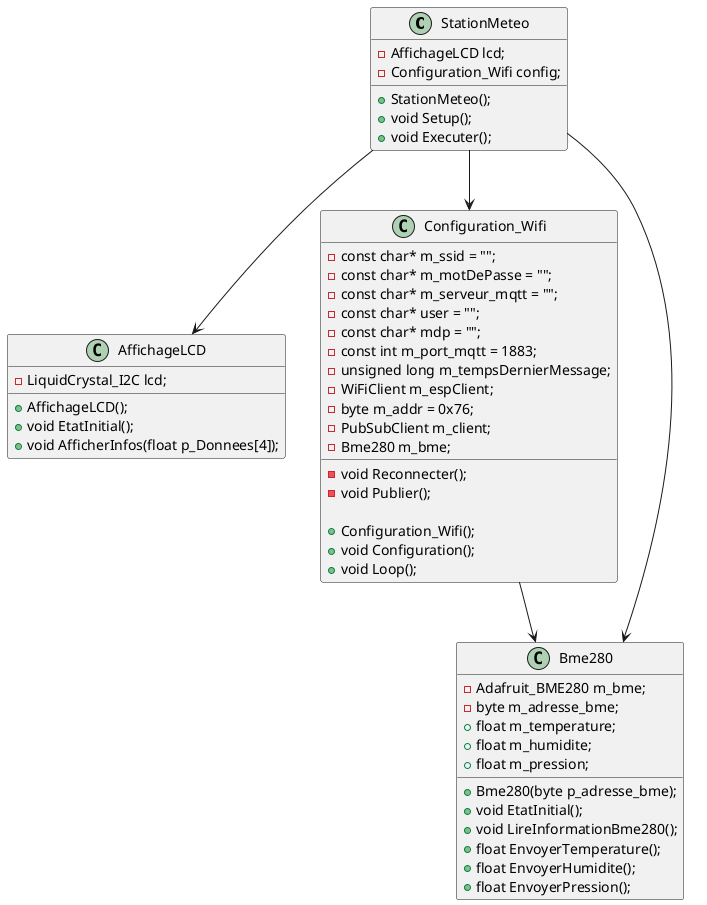 @startuml StationMeteo

class StationMeteo {
    - AffichageLCD lcd;
    - Configuration_Wifi config;

    + StationMeteo();
    + void Setup();
    + void Executer();
}

class Bme280 {
    - Adafruit_BME280 m_bme;
    - byte m_adresse_bme;
    + float m_temperature;
    + float m_humidite;
    + float m_pression;

    + Bme280(byte p_adresse_bme);
    + void EtatInitial();
    + void LireInformationBme280();
    + float EnvoyerTemperature();
    + float EnvoyerHumidite();
    + float EnvoyerPression();
}

class AffichageLCD {
    - LiquidCrystal_I2C lcd;

    + AffichageLCD();
    + void EtatInitial();
    + void AfficherInfos(float p_Donnees[4]);
}

class Configuration_Wifi {
    - const char* m_ssid = "";
	- const char* m_motDePasse = "";
	- const char* m_serveur_mqtt = "";
    - const char* user = "";
    - const char* mdp = "";
    - const int m_port_mqtt = 1883;
    - unsigned long m_tempsDernierMessage;
    - WiFiClient m_espClient;
    - byte m_addr = 0x76;
    - PubSubClient m_client;
    - Bme280 m_bme;
    - void Reconnecter();
    - void Publier();

    + Configuration_Wifi();
    + void Configuration();
    + void Loop();
}

Configuration_Wifi --> Bme280
StationMeteo --> Configuration_Wifi
StationMeteo --> AffichageLCD
Bme280 <-- StationMeteo
@enduml